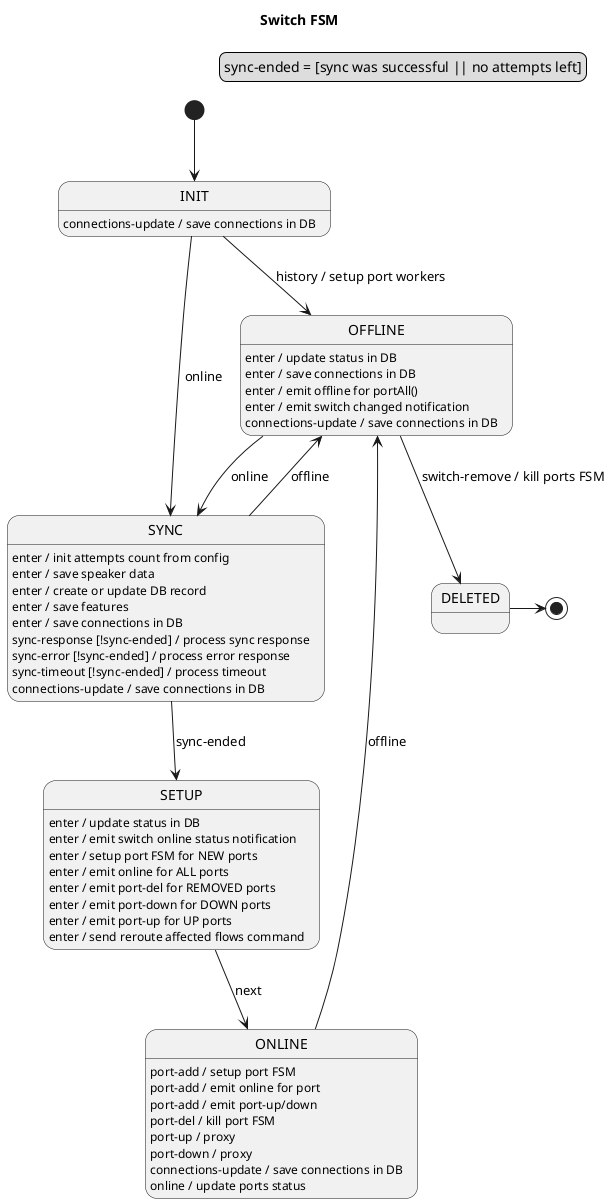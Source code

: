 Internal data:
* switchId
* list of portNumber+upState

Input signals:
* history
* online
* offline
* port-add
* port-del
* port-up
* port-down
* connections-update

Output signals:
* online
* offline
* setup-port
* remove-port
* port-up
* port-down

@startuml
title Switch FSM

legend top right
    sync-ended = [sync was successful || no attempts left]
endlegend

[*] --> INIT

INIT --> OFFLINE : history / setup port workers
INIT --> SYNC : online
INIT : connections-update / save connections in DB

SYNC : enter / init attempts count from config
SYNC : enter / save speaker data
SYNC : enter / create or update DB record
SYNC : enter / save features
SYNC : enter / save connections in DB
SYNC : sync-response [!sync-ended] / process sync response
SYNC : sync-error [!sync-ended] / process error response
SYNC : sync-timeout [!sync-ended] / process timeout
SYNC : connections-update / save connections in DB
SYNC --> SETUP : sync-ended
SYNC --> OFFLINE : offline

SETUP : enter / update status in DB
SETUP : enter / emit switch online status notification
SETUP : enter / setup port FSM for NEW ports
SETUP : enter / emit online for ALL ports
SETUP : enter / emit port-del for REMOVED ports
SETUP : enter / emit port-down for DOWN ports
SETUP : enter / emit port-up for UP ports
SETUP : enter / send reroute affected flows command
SETUP --> ONLINE : next

ONLINE : port-add / setup port FSM
ONLINE : port-add / emit online for port
ONLINE : port-add / emit port-up/down
ONLINE : port-del / kill port FSM
ONLINE : port-up / proxy
ONLINE : port-down / proxy
ONLINE : connections-update / save connections in DB
ONLINE : online / update ports status
ONLINE --> OFFLINE : offline

OFFLINE : enter / update status in DB
OFFLINE : enter / save connections in DB
OFFLINE : enter / emit offline for portAll()
OFFLINE : enter / emit switch changed notification
OFFLINE : connections-update / save connections in DB
OFFLINE --> SYNC : online
OFFLINE --> DELETED: switch-remove / kill ports FSM
DELETED -> [*]

@enduml
